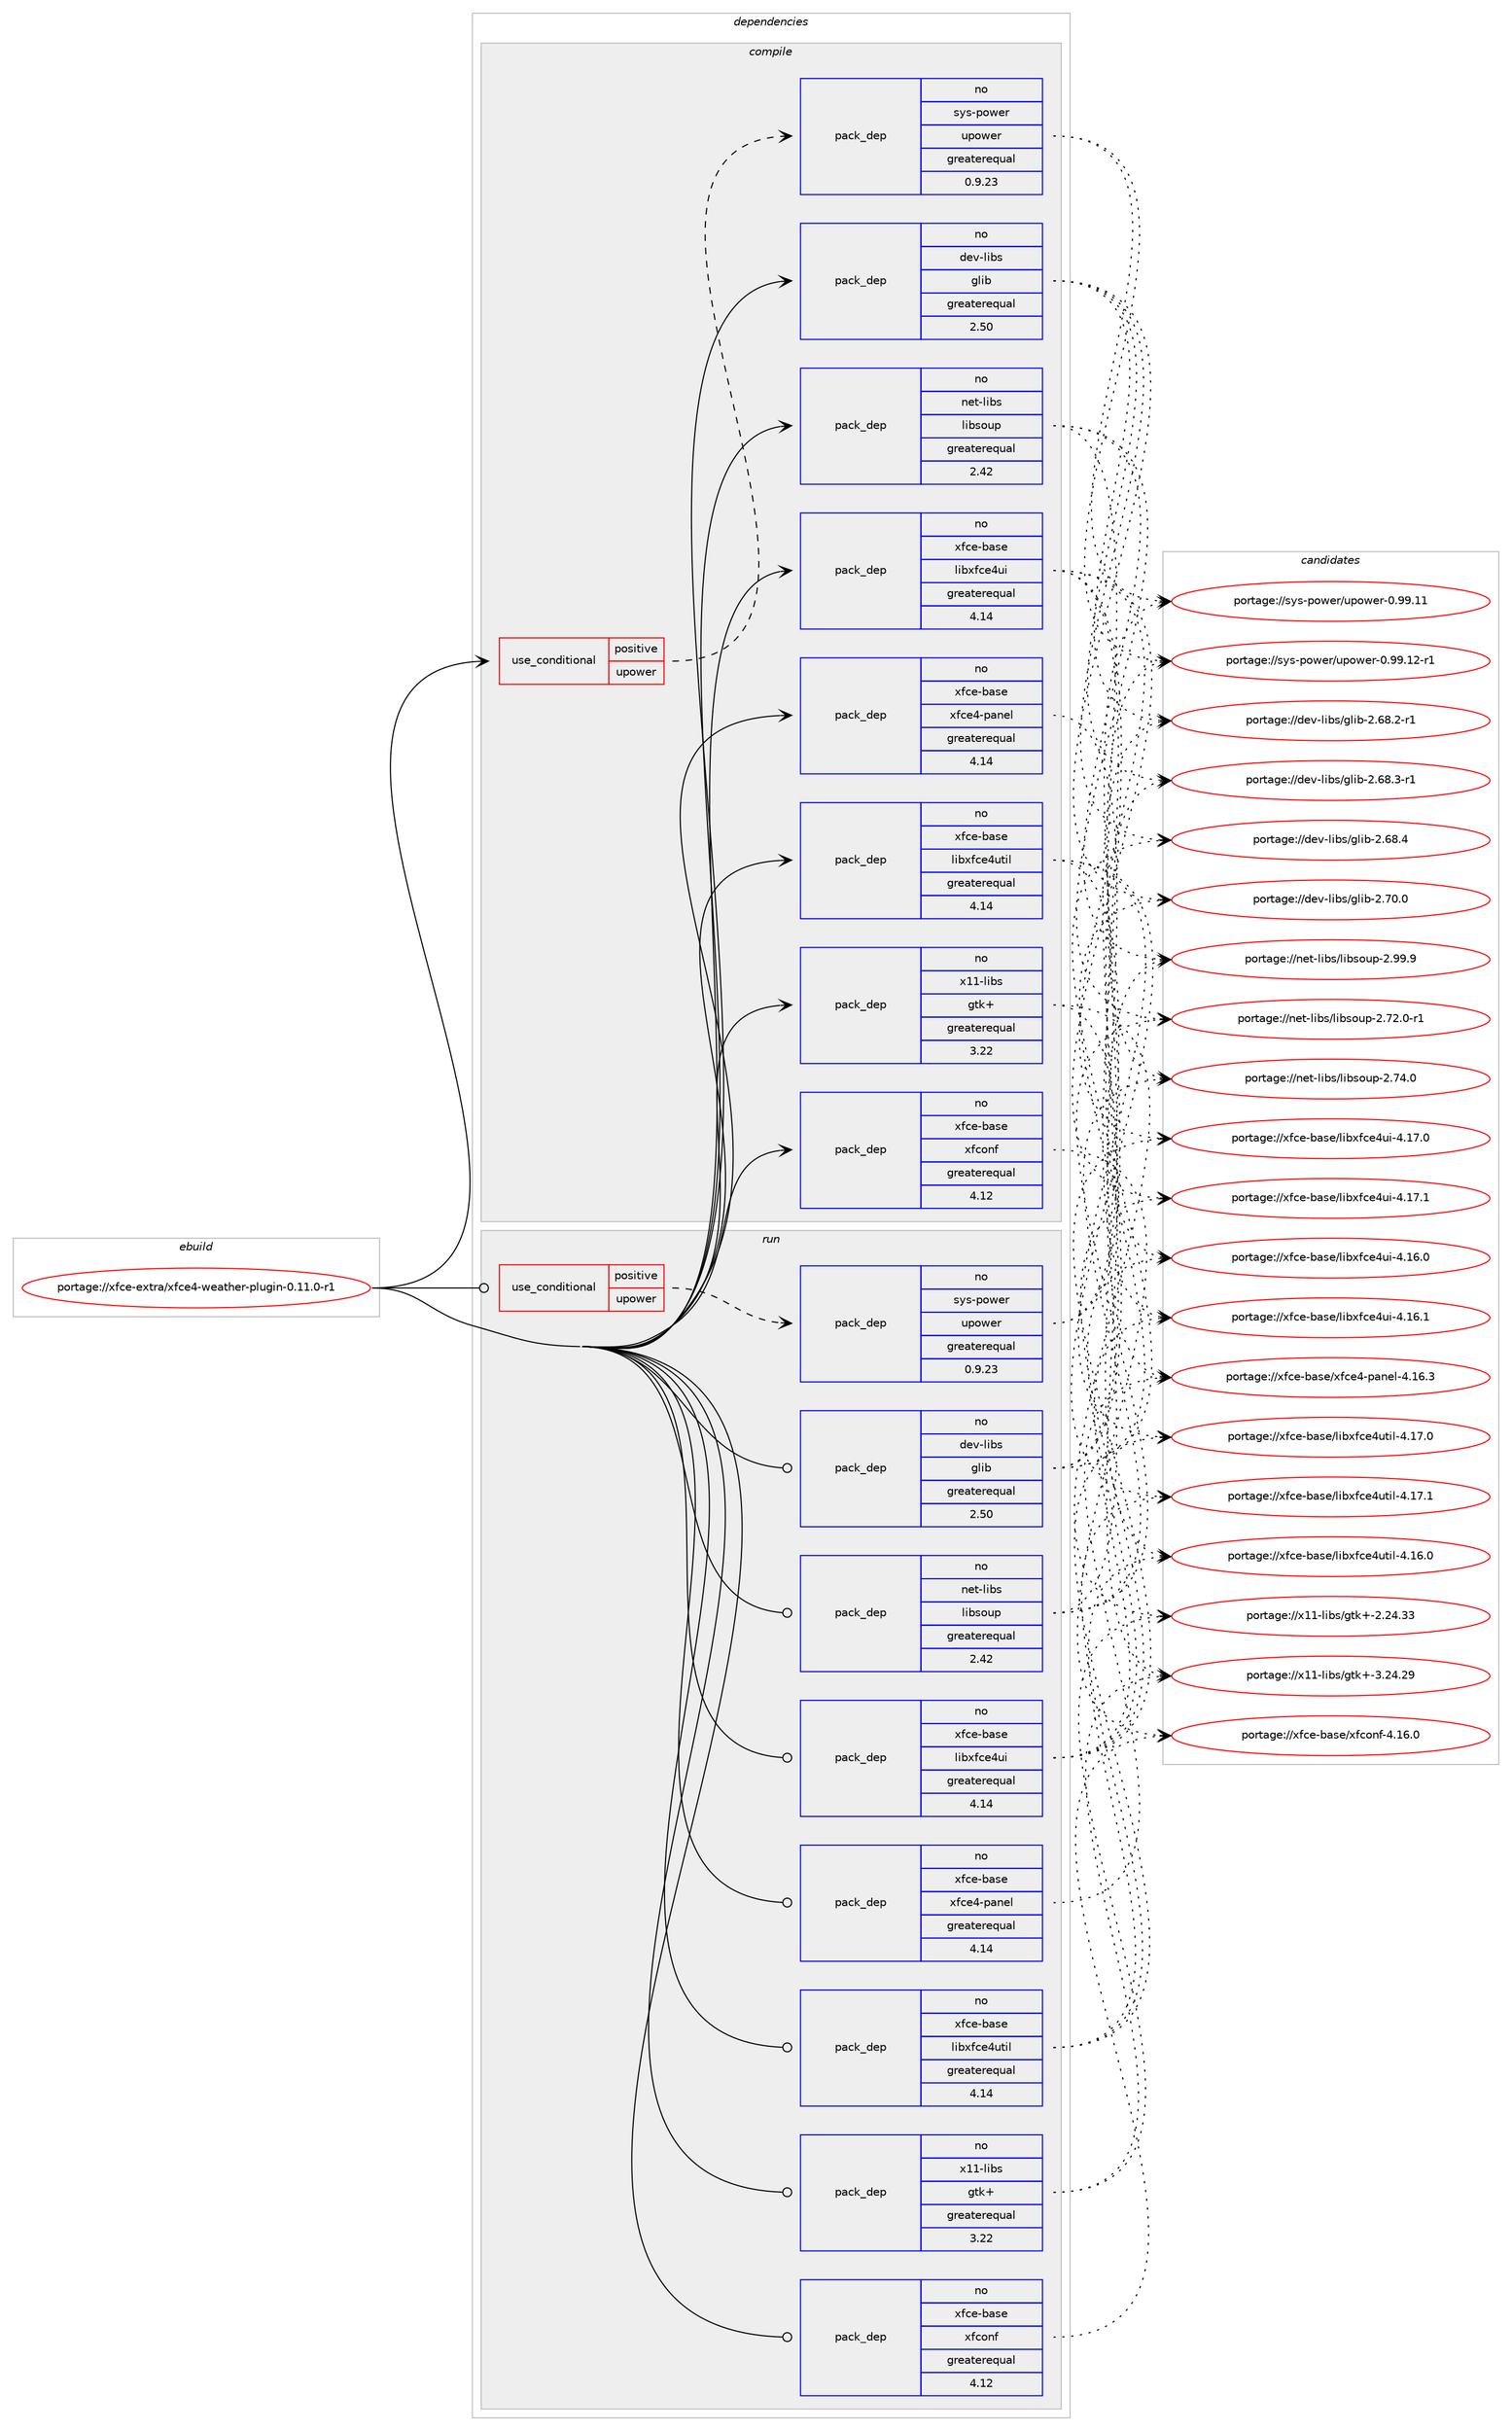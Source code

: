 digraph prolog {

# *************
# Graph options
# *************

newrank=true;
concentrate=true;
compound=true;
graph [rankdir=LR,fontname=Helvetica,fontsize=10,ranksep=1.5];#, ranksep=2.5, nodesep=0.2];
edge  [arrowhead=vee];
node  [fontname=Helvetica,fontsize=10];

# **********
# The ebuild
# **********

subgraph cluster_leftcol {
color=gray;
rank=same;
label=<<i>ebuild</i>>;
id [label="portage://xfce-extra/xfce4-weather-plugin-0.11.0-r1", color=red, width=4, href="../xfce-extra/xfce4-weather-plugin-0.11.0-r1.svg"];
}

# ****************
# The dependencies
# ****************

subgraph cluster_midcol {
color=gray;
label=<<i>dependencies</i>>;
subgraph cluster_compile {
fillcolor="#eeeeee";
style=filled;
label=<<i>compile</i>>;
subgraph cond444 {
dependency880 [label=<<TABLE BORDER="0" CELLBORDER="1" CELLSPACING="0" CELLPADDING="4"><TR><TD ROWSPAN="3" CELLPADDING="10">use_conditional</TD></TR><TR><TD>positive</TD></TR><TR><TD>upower</TD></TR></TABLE>>, shape=none, color=red];
subgraph pack416 {
dependency881 [label=<<TABLE BORDER="0" CELLBORDER="1" CELLSPACING="0" CELLPADDING="4" WIDTH="220"><TR><TD ROWSPAN="6" CELLPADDING="30">pack_dep</TD></TR><TR><TD WIDTH="110">no</TD></TR><TR><TD>sys-power</TD></TR><TR><TD>upower</TD></TR><TR><TD>greaterequal</TD></TR><TR><TD>0.9.23</TD></TR></TABLE>>, shape=none, color=blue];
}
dependency880:e -> dependency881:w [weight=20,style="dashed",arrowhead="vee"];
}
id:e -> dependency880:w [weight=20,style="solid",arrowhead="vee"];
subgraph pack417 {
dependency882 [label=<<TABLE BORDER="0" CELLBORDER="1" CELLSPACING="0" CELLPADDING="4" WIDTH="220"><TR><TD ROWSPAN="6" CELLPADDING="30">pack_dep</TD></TR><TR><TD WIDTH="110">no</TD></TR><TR><TD>dev-libs</TD></TR><TR><TD>glib</TD></TR><TR><TD>greaterequal</TD></TR><TR><TD>2.50</TD></TR></TABLE>>, shape=none, color=blue];
}
id:e -> dependency882:w [weight=20,style="solid",arrowhead="vee"];
# *** BEGIN UNKNOWN DEPENDENCY TYPE (TODO) ***
# id -> package_dependency(portage://xfce-extra/xfce4-weather-plugin-0.11.0-r1,install,no,dev-libs,libxml2,none,[,,],[],[])
# *** END UNKNOWN DEPENDENCY TYPE (TODO) ***

# *** BEGIN UNKNOWN DEPENDENCY TYPE (TODO) ***
# id -> package_dependency(portage://xfce-extra/xfce4-weather-plugin-0.11.0-r1,install,no,dev-util,intltool,none,[,,],[],[])
# *** END UNKNOWN DEPENDENCY TYPE (TODO) ***

subgraph pack418 {
dependency883 [label=<<TABLE BORDER="0" CELLBORDER="1" CELLSPACING="0" CELLPADDING="4" WIDTH="220"><TR><TD ROWSPAN="6" CELLPADDING="30">pack_dep</TD></TR><TR><TD WIDTH="110">no</TD></TR><TR><TD>net-libs</TD></TR><TR><TD>libsoup</TD></TR><TR><TD>greaterequal</TD></TR><TR><TD>2.42</TD></TR></TABLE>>, shape=none, color=blue];
}
id:e -> dependency883:w [weight=20,style="solid",arrowhead="vee"];
# *** BEGIN UNKNOWN DEPENDENCY TYPE (TODO) ***
# id -> package_dependency(portage://xfce-extra/xfce4-weather-plugin-0.11.0-r1,install,no,virtual,pkgconfig,none,[,,],[],[])
# *** END UNKNOWN DEPENDENCY TYPE (TODO) ***

subgraph pack419 {
dependency884 [label=<<TABLE BORDER="0" CELLBORDER="1" CELLSPACING="0" CELLPADDING="4" WIDTH="220"><TR><TD ROWSPAN="6" CELLPADDING="30">pack_dep</TD></TR><TR><TD WIDTH="110">no</TD></TR><TR><TD>x11-libs</TD></TR><TR><TD>gtk+</TD></TR><TR><TD>greaterequal</TD></TR><TR><TD>3.22</TD></TR></TABLE>>, shape=none, color=blue];
}
id:e -> dependency884:w [weight=20,style="solid",arrowhead="vee"];
subgraph pack420 {
dependency885 [label=<<TABLE BORDER="0" CELLBORDER="1" CELLSPACING="0" CELLPADDING="4" WIDTH="220"><TR><TD ROWSPAN="6" CELLPADDING="30">pack_dep</TD></TR><TR><TD WIDTH="110">no</TD></TR><TR><TD>xfce-base</TD></TR><TR><TD>libxfce4ui</TD></TR><TR><TD>greaterequal</TD></TR><TR><TD>4.14</TD></TR></TABLE>>, shape=none, color=blue];
}
id:e -> dependency885:w [weight=20,style="solid",arrowhead="vee"];
subgraph pack421 {
dependency886 [label=<<TABLE BORDER="0" CELLBORDER="1" CELLSPACING="0" CELLPADDING="4" WIDTH="220"><TR><TD ROWSPAN="6" CELLPADDING="30">pack_dep</TD></TR><TR><TD WIDTH="110">no</TD></TR><TR><TD>xfce-base</TD></TR><TR><TD>libxfce4util</TD></TR><TR><TD>greaterequal</TD></TR><TR><TD>4.14</TD></TR></TABLE>>, shape=none, color=blue];
}
id:e -> dependency886:w [weight=20,style="solid",arrowhead="vee"];
subgraph pack422 {
dependency887 [label=<<TABLE BORDER="0" CELLBORDER="1" CELLSPACING="0" CELLPADDING="4" WIDTH="220"><TR><TD ROWSPAN="6" CELLPADDING="30">pack_dep</TD></TR><TR><TD WIDTH="110">no</TD></TR><TR><TD>xfce-base</TD></TR><TR><TD>xfce4-panel</TD></TR><TR><TD>greaterequal</TD></TR><TR><TD>4.14</TD></TR></TABLE>>, shape=none, color=blue];
}
id:e -> dependency887:w [weight=20,style="solid",arrowhead="vee"];
subgraph pack423 {
dependency888 [label=<<TABLE BORDER="0" CELLBORDER="1" CELLSPACING="0" CELLPADDING="4" WIDTH="220"><TR><TD ROWSPAN="6" CELLPADDING="30">pack_dep</TD></TR><TR><TD WIDTH="110">no</TD></TR><TR><TD>xfce-base</TD></TR><TR><TD>xfconf</TD></TR><TR><TD>greaterequal</TD></TR><TR><TD>4.12</TD></TR></TABLE>>, shape=none, color=blue];
}
id:e -> dependency888:w [weight=20,style="solid",arrowhead="vee"];
}
subgraph cluster_compileandrun {
fillcolor="#eeeeee";
style=filled;
label=<<i>compile and run</i>>;
}
subgraph cluster_run {
fillcolor="#eeeeee";
style=filled;
label=<<i>run</i>>;
subgraph cond445 {
dependency889 [label=<<TABLE BORDER="0" CELLBORDER="1" CELLSPACING="0" CELLPADDING="4"><TR><TD ROWSPAN="3" CELLPADDING="10">use_conditional</TD></TR><TR><TD>positive</TD></TR><TR><TD>upower</TD></TR></TABLE>>, shape=none, color=red];
subgraph pack424 {
dependency890 [label=<<TABLE BORDER="0" CELLBORDER="1" CELLSPACING="0" CELLPADDING="4" WIDTH="220"><TR><TD ROWSPAN="6" CELLPADDING="30">pack_dep</TD></TR><TR><TD WIDTH="110">no</TD></TR><TR><TD>sys-power</TD></TR><TR><TD>upower</TD></TR><TR><TD>greaterequal</TD></TR><TR><TD>0.9.23</TD></TR></TABLE>>, shape=none, color=blue];
}
dependency889:e -> dependency890:w [weight=20,style="dashed",arrowhead="vee"];
}
id:e -> dependency889:w [weight=20,style="solid",arrowhead="odot"];
subgraph pack425 {
dependency891 [label=<<TABLE BORDER="0" CELLBORDER="1" CELLSPACING="0" CELLPADDING="4" WIDTH="220"><TR><TD ROWSPAN="6" CELLPADDING="30">pack_dep</TD></TR><TR><TD WIDTH="110">no</TD></TR><TR><TD>dev-libs</TD></TR><TR><TD>glib</TD></TR><TR><TD>greaterequal</TD></TR><TR><TD>2.50</TD></TR></TABLE>>, shape=none, color=blue];
}
id:e -> dependency891:w [weight=20,style="solid",arrowhead="odot"];
# *** BEGIN UNKNOWN DEPENDENCY TYPE (TODO) ***
# id -> package_dependency(portage://xfce-extra/xfce4-weather-plugin-0.11.0-r1,run,no,dev-libs,libxml2,none,[,,],[],[])
# *** END UNKNOWN DEPENDENCY TYPE (TODO) ***

subgraph pack426 {
dependency892 [label=<<TABLE BORDER="0" CELLBORDER="1" CELLSPACING="0" CELLPADDING="4" WIDTH="220"><TR><TD ROWSPAN="6" CELLPADDING="30">pack_dep</TD></TR><TR><TD WIDTH="110">no</TD></TR><TR><TD>net-libs</TD></TR><TR><TD>libsoup</TD></TR><TR><TD>greaterequal</TD></TR><TR><TD>2.42</TD></TR></TABLE>>, shape=none, color=blue];
}
id:e -> dependency892:w [weight=20,style="solid",arrowhead="odot"];
subgraph pack427 {
dependency893 [label=<<TABLE BORDER="0" CELLBORDER="1" CELLSPACING="0" CELLPADDING="4" WIDTH="220"><TR><TD ROWSPAN="6" CELLPADDING="30">pack_dep</TD></TR><TR><TD WIDTH="110">no</TD></TR><TR><TD>x11-libs</TD></TR><TR><TD>gtk+</TD></TR><TR><TD>greaterequal</TD></TR><TR><TD>3.22</TD></TR></TABLE>>, shape=none, color=blue];
}
id:e -> dependency893:w [weight=20,style="solid",arrowhead="odot"];
subgraph pack428 {
dependency894 [label=<<TABLE BORDER="0" CELLBORDER="1" CELLSPACING="0" CELLPADDING="4" WIDTH="220"><TR><TD ROWSPAN="6" CELLPADDING="30">pack_dep</TD></TR><TR><TD WIDTH="110">no</TD></TR><TR><TD>xfce-base</TD></TR><TR><TD>libxfce4ui</TD></TR><TR><TD>greaterequal</TD></TR><TR><TD>4.14</TD></TR></TABLE>>, shape=none, color=blue];
}
id:e -> dependency894:w [weight=20,style="solid",arrowhead="odot"];
subgraph pack429 {
dependency895 [label=<<TABLE BORDER="0" CELLBORDER="1" CELLSPACING="0" CELLPADDING="4" WIDTH="220"><TR><TD ROWSPAN="6" CELLPADDING="30">pack_dep</TD></TR><TR><TD WIDTH="110">no</TD></TR><TR><TD>xfce-base</TD></TR><TR><TD>libxfce4util</TD></TR><TR><TD>greaterequal</TD></TR><TR><TD>4.14</TD></TR></TABLE>>, shape=none, color=blue];
}
id:e -> dependency895:w [weight=20,style="solid",arrowhead="odot"];
subgraph pack430 {
dependency896 [label=<<TABLE BORDER="0" CELLBORDER="1" CELLSPACING="0" CELLPADDING="4" WIDTH="220"><TR><TD ROWSPAN="6" CELLPADDING="30">pack_dep</TD></TR><TR><TD WIDTH="110">no</TD></TR><TR><TD>xfce-base</TD></TR><TR><TD>xfce4-panel</TD></TR><TR><TD>greaterequal</TD></TR><TR><TD>4.14</TD></TR></TABLE>>, shape=none, color=blue];
}
id:e -> dependency896:w [weight=20,style="solid",arrowhead="odot"];
subgraph pack431 {
dependency897 [label=<<TABLE BORDER="0" CELLBORDER="1" CELLSPACING="0" CELLPADDING="4" WIDTH="220"><TR><TD ROWSPAN="6" CELLPADDING="30">pack_dep</TD></TR><TR><TD WIDTH="110">no</TD></TR><TR><TD>xfce-base</TD></TR><TR><TD>xfconf</TD></TR><TR><TD>greaterequal</TD></TR><TR><TD>4.12</TD></TR></TABLE>>, shape=none, color=blue];
}
id:e -> dependency897:w [weight=20,style="solid",arrowhead="odot"];
}
}

# **************
# The candidates
# **************

subgraph cluster_choices {
rank=same;
color=gray;
label=<<i>candidates</i>>;

subgraph choice416 {
color=black;
nodesep=1;
choice11512111545112111119101114471171121111191011144548465757464949 [label="portage://sys-power/upower-0.99.11", color=red, width=4,href="../sys-power/upower-0.99.11.svg"];
choice115121115451121111191011144711711211111910111445484657574649504511449 [label="portage://sys-power/upower-0.99.12-r1", color=red, width=4,href="../sys-power/upower-0.99.12-r1.svg"];
dependency881:e -> choice11512111545112111119101114471171121111191011144548465757464949:w [style=dotted,weight="100"];
dependency881:e -> choice115121115451121111191011144711711211111910111445484657574649504511449:w [style=dotted,weight="100"];
}
subgraph choice417 {
color=black;
nodesep=1;
choice10010111845108105981154710310810598455046545646504511449 [label="portage://dev-libs/glib-2.68.2-r1", color=red, width=4,href="../dev-libs/glib-2.68.2-r1.svg"];
choice10010111845108105981154710310810598455046545646514511449 [label="portage://dev-libs/glib-2.68.3-r1", color=red, width=4,href="../dev-libs/glib-2.68.3-r1.svg"];
choice1001011184510810598115471031081059845504654564652 [label="portage://dev-libs/glib-2.68.4", color=red, width=4,href="../dev-libs/glib-2.68.4.svg"];
choice1001011184510810598115471031081059845504655484648 [label="portage://dev-libs/glib-2.70.0", color=red, width=4,href="../dev-libs/glib-2.70.0.svg"];
dependency882:e -> choice10010111845108105981154710310810598455046545646504511449:w [style=dotted,weight="100"];
dependency882:e -> choice10010111845108105981154710310810598455046545646514511449:w [style=dotted,weight="100"];
dependency882:e -> choice1001011184510810598115471031081059845504654564652:w [style=dotted,weight="100"];
dependency882:e -> choice1001011184510810598115471031081059845504655484648:w [style=dotted,weight="100"];
}
subgraph choice418 {
color=black;
nodesep=1;
choice11010111645108105981154710810598115111117112455046555046484511449 [label="portage://net-libs/libsoup-2.72.0-r1", color=red, width=4,href="../net-libs/libsoup-2.72.0-r1.svg"];
choice1101011164510810598115471081059811511111711245504655524648 [label="portage://net-libs/libsoup-2.74.0", color=red, width=4,href="../net-libs/libsoup-2.74.0.svg"];
choice1101011164510810598115471081059811511111711245504657574657 [label="portage://net-libs/libsoup-2.99.9", color=red, width=4,href="../net-libs/libsoup-2.99.9.svg"];
dependency883:e -> choice11010111645108105981154710810598115111117112455046555046484511449:w [style=dotted,weight="100"];
dependency883:e -> choice1101011164510810598115471081059811511111711245504655524648:w [style=dotted,weight="100"];
dependency883:e -> choice1101011164510810598115471081059811511111711245504657574657:w [style=dotted,weight="100"];
}
subgraph choice419 {
color=black;
nodesep=1;
choice1204949451081059811547103116107434550465052465151 [label="portage://x11-libs/gtk+-2.24.33", color=red, width=4,href="../x11-libs/gtk+-2.24.33.svg"];
choice1204949451081059811547103116107434551465052465057 [label="portage://x11-libs/gtk+-3.24.29", color=red, width=4,href="../x11-libs/gtk+-3.24.29.svg"];
dependency884:e -> choice1204949451081059811547103116107434550465052465151:w [style=dotted,weight="100"];
dependency884:e -> choice1204949451081059811547103116107434551465052465057:w [style=dotted,weight="100"];
}
subgraph choice420 {
color=black;
nodesep=1;
choice120102991014598971151014710810598120102991015211710545524649544648 [label="portage://xfce-base/libxfce4ui-4.16.0", color=red, width=4,href="../xfce-base/libxfce4ui-4.16.0.svg"];
choice120102991014598971151014710810598120102991015211710545524649544649 [label="portage://xfce-base/libxfce4ui-4.16.1", color=red, width=4,href="../xfce-base/libxfce4ui-4.16.1.svg"];
choice120102991014598971151014710810598120102991015211710545524649554648 [label="portage://xfce-base/libxfce4ui-4.17.0", color=red, width=4,href="../xfce-base/libxfce4ui-4.17.0.svg"];
choice120102991014598971151014710810598120102991015211710545524649554649 [label="portage://xfce-base/libxfce4ui-4.17.1", color=red, width=4,href="../xfce-base/libxfce4ui-4.17.1.svg"];
dependency885:e -> choice120102991014598971151014710810598120102991015211710545524649544648:w [style=dotted,weight="100"];
dependency885:e -> choice120102991014598971151014710810598120102991015211710545524649544649:w [style=dotted,weight="100"];
dependency885:e -> choice120102991014598971151014710810598120102991015211710545524649554648:w [style=dotted,weight="100"];
dependency885:e -> choice120102991014598971151014710810598120102991015211710545524649554649:w [style=dotted,weight="100"];
}
subgraph choice421 {
color=black;
nodesep=1;
choice120102991014598971151014710810598120102991015211711610510845524649544648 [label="portage://xfce-base/libxfce4util-4.16.0", color=red, width=4,href="../xfce-base/libxfce4util-4.16.0.svg"];
choice120102991014598971151014710810598120102991015211711610510845524649554648 [label="portage://xfce-base/libxfce4util-4.17.0", color=red, width=4,href="../xfce-base/libxfce4util-4.17.0.svg"];
choice120102991014598971151014710810598120102991015211711610510845524649554649 [label="portage://xfce-base/libxfce4util-4.17.1", color=red, width=4,href="../xfce-base/libxfce4util-4.17.1.svg"];
dependency886:e -> choice120102991014598971151014710810598120102991015211711610510845524649544648:w [style=dotted,weight="100"];
dependency886:e -> choice120102991014598971151014710810598120102991015211711610510845524649554648:w [style=dotted,weight="100"];
dependency886:e -> choice120102991014598971151014710810598120102991015211711610510845524649554649:w [style=dotted,weight="100"];
}
subgraph choice422 {
color=black;
nodesep=1;
choice12010299101459897115101471201029910152451129711010110845524649544651 [label="portage://xfce-base/xfce4-panel-4.16.3", color=red, width=4,href="../xfce-base/xfce4-panel-4.16.3.svg"];
dependency887:e -> choice12010299101459897115101471201029910152451129711010110845524649544651:w [style=dotted,weight="100"];
}
subgraph choice423 {
color=black;
nodesep=1;
choice12010299101459897115101471201029911111010245524649544648 [label="portage://xfce-base/xfconf-4.16.0", color=red, width=4,href="../xfce-base/xfconf-4.16.0.svg"];
dependency888:e -> choice12010299101459897115101471201029911111010245524649544648:w [style=dotted,weight="100"];
}
subgraph choice424 {
color=black;
nodesep=1;
choice11512111545112111119101114471171121111191011144548465757464949 [label="portage://sys-power/upower-0.99.11", color=red, width=4,href="../sys-power/upower-0.99.11.svg"];
choice115121115451121111191011144711711211111910111445484657574649504511449 [label="portage://sys-power/upower-0.99.12-r1", color=red, width=4,href="../sys-power/upower-0.99.12-r1.svg"];
dependency890:e -> choice11512111545112111119101114471171121111191011144548465757464949:w [style=dotted,weight="100"];
dependency890:e -> choice115121115451121111191011144711711211111910111445484657574649504511449:w [style=dotted,weight="100"];
}
subgraph choice425 {
color=black;
nodesep=1;
choice10010111845108105981154710310810598455046545646504511449 [label="portage://dev-libs/glib-2.68.2-r1", color=red, width=4,href="../dev-libs/glib-2.68.2-r1.svg"];
choice10010111845108105981154710310810598455046545646514511449 [label="portage://dev-libs/glib-2.68.3-r1", color=red, width=4,href="../dev-libs/glib-2.68.3-r1.svg"];
choice1001011184510810598115471031081059845504654564652 [label="portage://dev-libs/glib-2.68.4", color=red, width=4,href="../dev-libs/glib-2.68.4.svg"];
choice1001011184510810598115471031081059845504655484648 [label="portage://dev-libs/glib-2.70.0", color=red, width=4,href="../dev-libs/glib-2.70.0.svg"];
dependency891:e -> choice10010111845108105981154710310810598455046545646504511449:w [style=dotted,weight="100"];
dependency891:e -> choice10010111845108105981154710310810598455046545646514511449:w [style=dotted,weight="100"];
dependency891:e -> choice1001011184510810598115471031081059845504654564652:w [style=dotted,weight="100"];
dependency891:e -> choice1001011184510810598115471031081059845504655484648:w [style=dotted,weight="100"];
}
subgraph choice426 {
color=black;
nodesep=1;
choice11010111645108105981154710810598115111117112455046555046484511449 [label="portage://net-libs/libsoup-2.72.0-r1", color=red, width=4,href="../net-libs/libsoup-2.72.0-r1.svg"];
choice1101011164510810598115471081059811511111711245504655524648 [label="portage://net-libs/libsoup-2.74.0", color=red, width=4,href="../net-libs/libsoup-2.74.0.svg"];
choice1101011164510810598115471081059811511111711245504657574657 [label="portage://net-libs/libsoup-2.99.9", color=red, width=4,href="../net-libs/libsoup-2.99.9.svg"];
dependency892:e -> choice11010111645108105981154710810598115111117112455046555046484511449:w [style=dotted,weight="100"];
dependency892:e -> choice1101011164510810598115471081059811511111711245504655524648:w [style=dotted,weight="100"];
dependency892:e -> choice1101011164510810598115471081059811511111711245504657574657:w [style=dotted,weight="100"];
}
subgraph choice427 {
color=black;
nodesep=1;
choice1204949451081059811547103116107434550465052465151 [label="portage://x11-libs/gtk+-2.24.33", color=red, width=4,href="../x11-libs/gtk+-2.24.33.svg"];
choice1204949451081059811547103116107434551465052465057 [label="portage://x11-libs/gtk+-3.24.29", color=red, width=4,href="../x11-libs/gtk+-3.24.29.svg"];
dependency893:e -> choice1204949451081059811547103116107434550465052465151:w [style=dotted,weight="100"];
dependency893:e -> choice1204949451081059811547103116107434551465052465057:w [style=dotted,weight="100"];
}
subgraph choice428 {
color=black;
nodesep=1;
choice120102991014598971151014710810598120102991015211710545524649544648 [label="portage://xfce-base/libxfce4ui-4.16.0", color=red, width=4,href="../xfce-base/libxfce4ui-4.16.0.svg"];
choice120102991014598971151014710810598120102991015211710545524649544649 [label="portage://xfce-base/libxfce4ui-4.16.1", color=red, width=4,href="../xfce-base/libxfce4ui-4.16.1.svg"];
choice120102991014598971151014710810598120102991015211710545524649554648 [label="portage://xfce-base/libxfce4ui-4.17.0", color=red, width=4,href="../xfce-base/libxfce4ui-4.17.0.svg"];
choice120102991014598971151014710810598120102991015211710545524649554649 [label="portage://xfce-base/libxfce4ui-4.17.1", color=red, width=4,href="../xfce-base/libxfce4ui-4.17.1.svg"];
dependency894:e -> choice120102991014598971151014710810598120102991015211710545524649544648:w [style=dotted,weight="100"];
dependency894:e -> choice120102991014598971151014710810598120102991015211710545524649544649:w [style=dotted,weight="100"];
dependency894:e -> choice120102991014598971151014710810598120102991015211710545524649554648:w [style=dotted,weight="100"];
dependency894:e -> choice120102991014598971151014710810598120102991015211710545524649554649:w [style=dotted,weight="100"];
}
subgraph choice429 {
color=black;
nodesep=1;
choice120102991014598971151014710810598120102991015211711610510845524649544648 [label="portage://xfce-base/libxfce4util-4.16.0", color=red, width=4,href="../xfce-base/libxfce4util-4.16.0.svg"];
choice120102991014598971151014710810598120102991015211711610510845524649554648 [label="portage://xfce-base/libxfce4util-4.17.0", color=red, width=4,href="../xfce-base/libxfce4util-4.17.0.svg"];
choice120102991014598971151014710810598120102991015211711610510845524649554649 [label="portage://xfce-base/libxfce4util-4.17.1", color=red, width=4,href="../xfce-base/libxfce4util-4.17.1.svg"];
dependency895:e -> choice120102991014598971151014710810598120102991015211711610510845524649544648:w [style=dotted,weight="100"];
dependency895:e -> choice120102991014598971151014710810598120102991015211711610510845524649554648:w [style=dotted,weight="100"];
dependency895:e -> choice120102991014598971151014710810598120102991015211711610510845524649554649:w [style=dotted,weight="100"];
}
subgraph choice430 {
color=black;
nodesep=1;
choice12010299101459897115101471201029910152451129711010110845524649544651 [label="portage://xfce-base/xfce4-panel-4.16.3", color=red, width=4,href="../xfce-base/xfce4-panel-4.16.3.svg"];
dependency896:e -> choice12010299101459897115101471201029910152451129711010110845524649544651:w [style=dotted,weight="100"];
}
subgraph choice431 {
color=black;
nodesep=1;
choice12010299101459897115101471201029911111010245524649544648 [label="portage://xfce-base/xfconf-4.16.0", color=red, width=4,href="../xfce-base/xfconf-4.16.0.svg"];
dependency897:e -> choice12010299101459897115101471201029911111010245524649544648:w [style=dotted,weight="100"];
}
}

}
